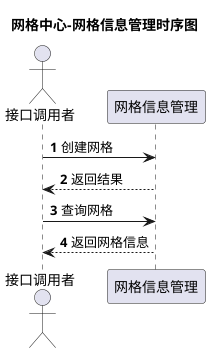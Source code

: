 @startuml
title 网格中心-网格信息管理时序图

actor 接口调用者 as user
participant 网格信息管理 as grid

autonumber
user->grid:创建网格
grid-->user:返回结果
user->grid:查询网格
grid-->user:返回网格信息

@enduml